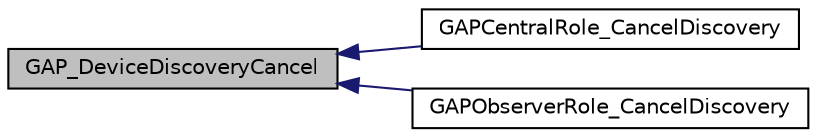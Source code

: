 digraph "GAP_DeviceDiscoveryCancel"
{
  edge [fontname="Helvetica",fontsize="10",labelfontname="Helvetica",labelfontsize="10"];
  node [fontname="Helvetica",fontsize="10",shape=record];
  rankdir="LR";
  Node1 [label="GAP_DeviceDiscoveryCancel",height=0.2,width=0.4,color="black", fillcolor="grey75", style="filled" fontcolor="black"];
  Node1 -> Node2 [dir="back",color="midnightblue",fontsize="10",style="solid",fontname="Helvetica"];
  Node2 [label="GAPCentralRole_CancelDiscovery",height=0.2,width=0.4,color="black", fillcolor="white", style="filled",URL="$group___c_e_n_t_r_a_l___p_r_o_f_i_l_e___a_p_i.html#gab97dbabf78ab11a3d3b011d3f3b44f51",tooltip="Cancel a device discovery scan. "];
  Node1 -> Node3 [dir="back",color="midnightblue",fontsize="10",style="solid",fontname="Helvetica"];
  Node3 [label="GAPObserverRole_CancelDiscovery",height=0.2,width=0.4,color="black", fillcolor="white", style="filled",URL="$group___o_b_s_e_r_v_e_r___p_r_o_f_i_l_e___a_p_i.html#ga443069be1e439dc4868b0a68f50fa61f",tooltip="Cancel a device discovery scan. "];
}
